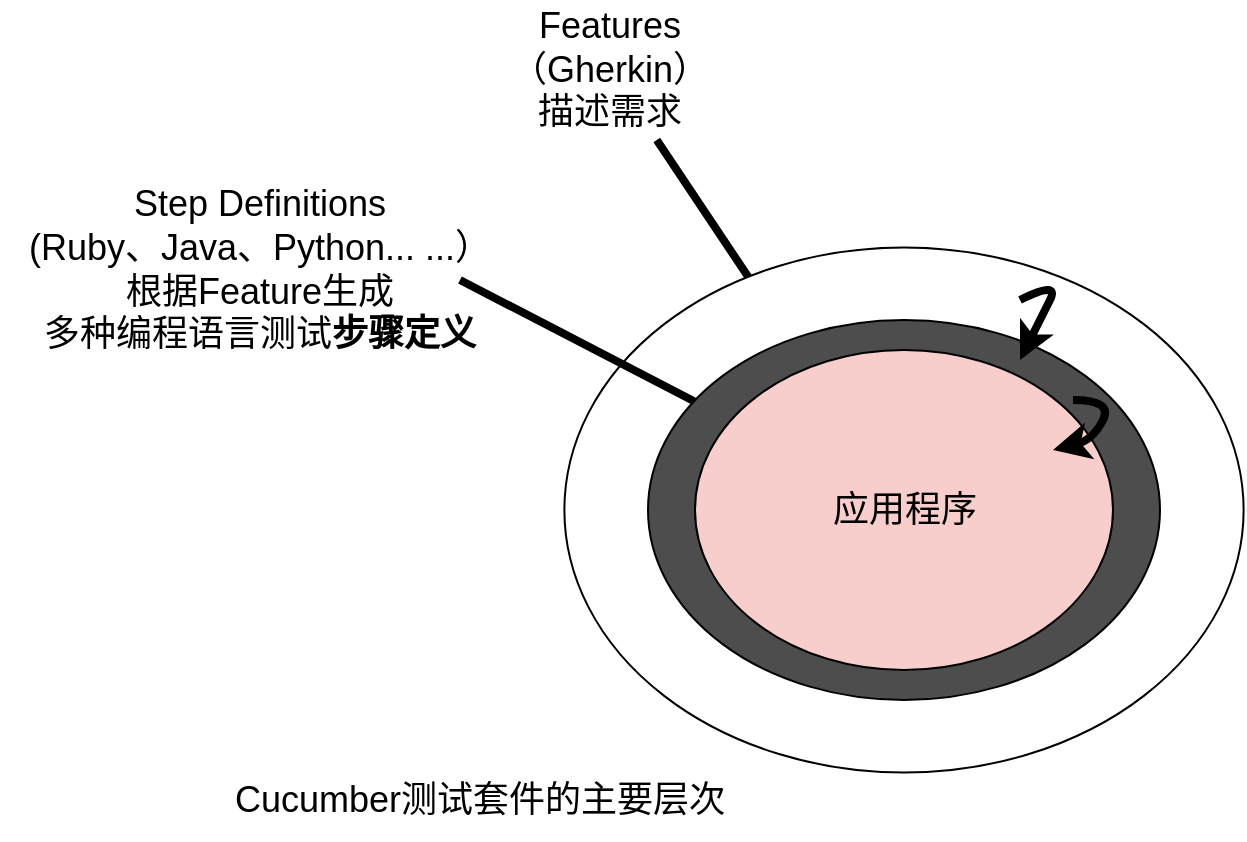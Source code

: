 <mxfile version="12.8.1" type="device"><diagram id="jr5ru6ZXqOD3y4-l5Txn" name="Page-1"><mxGraphModel dx="1169" dy="965" grid="1" gridSize="10" guides="1" tooltips="1" connect="1" arrows="1" fold="1" page="1" pageScale="1" pageWidth="827" pageHeight="1169" math="0" shadow="0"><root><mxCell id="0"/><mxCell id="1" parent="0"/><mxCell id="5muEXxrLzt8vm0_uEmCk-2" value="" style="ellipse;whiteSpace=wrap;html=1;" vertex="1" parent="1"><mxGeometry x="312.19" y="233.75" width="339.62" height="262.5" as="geometry"/></mxCell><mxCell id="5muEXxrLzt8vm0_uEmCk-3" value="" style="ellipse;whiteSpace=wrap;html=1;fillColor=#4D4D4D;" vertex="1" parent="1"><mxGeometry x="354" y="270" width="256" height="190" as="geometry"/></mxCell><mxCell id="5muEXxrLzt8vm0_uEmCk-4" value="&lt;font style=&quot;font-size: 18px&quot;&gt;应用程序&lt;/font&gt;" style="ellipse;whiteSpace=wrap;html=1;fillColor=#F8CECC;" vertex="1" parent="1"><mxGeometry x="377.5" y="285" width="209" height="160" as="geometry"/></mxCell><mxCell id="5muEXxrLzt8vm0_uEmCk-5" value="" style="endArrow=none;html=1;strokeWidth=4;" edge="1" parent="1" target="5muEXxrLzt8vm0_uEmCk-3"><mxGeometry width="50" height="50" relative="1" as="geometry"><mxPoint x="260" y="250" as="sourcePoint"/><mxPoint x="120" y="270" as="targetPoint"/></mxGeometry></mxCell><mxCell id="5muEXxrLzt8vm0_uEmCk-6" value="Step Definitions&lt;br&gt;(Ruby、Java、Python... ...）&lt;br&gt;&lt;div&gt;根据Feature生成&lt;/div&gt;&lt;div&gt;多种编程语言测试&lt;b&gt;步骤定义&lt;/b&gt;&lt;/div&gt;" style="text;html=1;strokeColor=none;fillColor=none;align=center;verticalAlign=middle;whiteSpace=wrap;rounded=0;fontSize=18;" vertex="1" parent="1"><mxGeometry x="30" y="190" width="260" height="110" as="geometry"/></mxCell><mxCell id="5muEXxrLzt8vm0_uEmCk-7" value="&lt;div&gt;Features&lt;/div&gt;&lt;div&gt;（Gherkin）&lt;br&gt;描述需求&lt;br&gt;&lt;/div&gt;" style="text;html=1;strokeColor=none;fillColor=none;align=center;verticalAlign=middle;whiteSpace=wrap;rounded=0;fontSize=18;" vertex="1" parent="1"><mxGeometry x="270" y="110" width="130" height="70" as="geometry"/></mxCell><mxCell id="5muEXxrLzt8vm0_uEmCk-8" value="" style="endArrow=none;html=1;strokeWidth=4;" edge="1" parent="1" source="5muEXxrLzt8vm0_uEmCk-7" target="5muEXxrLzt8vm0_uEmCk-2"><mxGeometry width="50" height="50" relative="1" as="geometry"><mxPoint x="414" y="140" as="sourcePoint"/><mxPoint x="531.038" y="200.628" as="targetPoint"/></mxGeometry></mxCell><mxCell id="5muEXxrLzt8vm0_uEmCk-9" value="" style="curved=1;endArrow=classic;html=1;strokeWidth=4;fontSize=18;" edge="1" parent="1"><mxGeometry width="50" height="50" relative="1" as="geometry"><mxPoint x="566.5" y="310" as="sourcePoint"/><mxPoint x="556.5" y="335" as="targetPoint"/><Array as="points"><mxPoint x="586.5" y="310"/><mxPoint x="576.5" y="330"/></Array></mxGeometry></mxCell><mxCell id="5muEXxrLzt8vm0_uEmCk-12" value="" style="curved=1;endArrow=classic;html=1;strokeWidth=4;fontSize=18;" edge="1" parent="1"><mxGeometry width="50" height="50" relative="1" as="geometry"><mxPoint x="540" y="260" as="sourcePoint"/><mxPoint x="540" y="290" as="targetPoint"/><Array as="points"><mxPoint x="560" y="250"/><mxPoint x="550" y="270"/></Array></mxGeometry></mxCell><mxCell id="5muEXxrLzt8vm0_uEmCk-14" value="Cucumber测试套件的主要层次" style="text;html=1;strokeColor=none;fillColor=none;align=center;verticalAlign=middle;whiteSpace=wrap;rounded=0;fontSize=18;" vertex="1" parent="1"><mxGeometry x="40" y="490" width="460" height="40" as="geometry"/></mxCell></root></mxGraphModel></diagram></mxfile>
